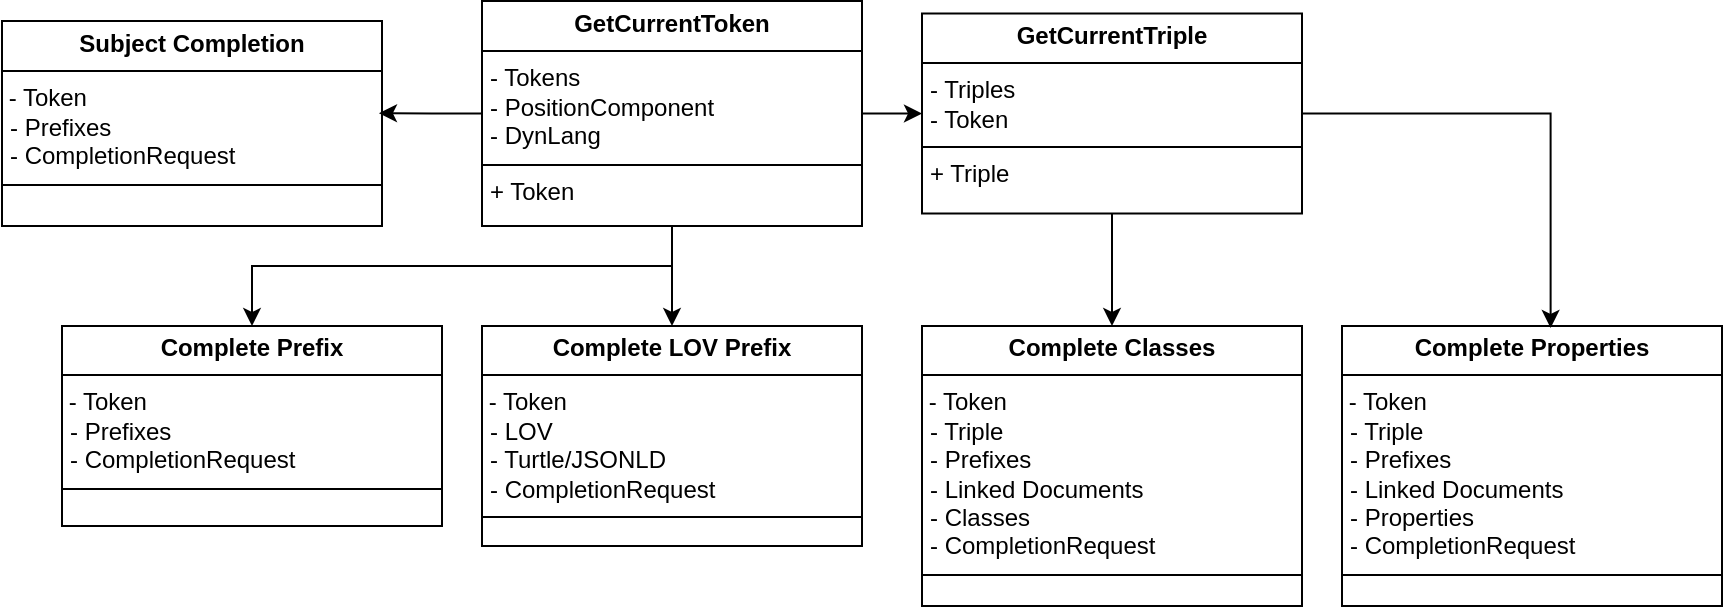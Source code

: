 <mxfile version="24.7.17">
  <diagram name="Page-1" id="AgtVjQQF4dttvK-721lR">
    <mxGraphModel dx="3386" dy="703" grid="1" gridSize="10" guides="1" tooltips="1" connect="1" arrows="1" fold="1" page="1" pageScale="1" pageWidth="850" pageHeight="1100" math="0" shadow="0">
      <root>
        <mxCell id="0" />
        <mxCell id="1" parent="0" />
        <mxCell id="a8kl2HL8a7ygywKHlYWj-5" style="edgeStyle=orthogonalEdgeStyle;rounded=0;orthogonalLoop=1;jettySize=auto;html=1;" edge="1" parent="1" source="FRHr4R5hyBdtW-nUGnN2-2" target="a8kl2HL8a7ygywKHlYWj-1">
          <mxGeometry relative="1" as="geometry" />
        </mxCell>
        <mxCell id="a8kl2HL8a7ygywKHlYWj-8" style="edgeStyle=orthogonalEdgeStyle;rounded=0;orthogonalLoop=1;jettySize=auto;html=1;entryX=0.5;entryY=0;entryDx=0;entryDy=0;" edge="1" parent="1" source="FRHr4R5hyBdtW-nUGnN2-2" target="FRHr4R5hyBdtW-nUGnN2-18">
          <mxGeometry relative="1" as="geometry">
            <Array as="points">
              <mxPoint x="-645" y="180" />
              <mxPoint x="-855" y="180" />
            </Array>
          </mxGeometry>
        </mxCell>
        <mxCell id="a8kl2HL8a7ygywKHlYWj-10" style="edgeStyle=orthogonalEdgeStyle;rounded=0;orthogonalLoop=1;jettySize=auto;html=1;entryX=0;entryY=0.5;entryDx=0;entryDy=0;" edge="1" parent="1" source="FRHr4R5hyBdtW-nUGnN2-2" target="FRHr4R5hyBdtW-nUGnN2-5">
          <mxGeometry relative="1" as="geometry" />
        </mxCell>
        <mxCell id="FRHr4R5hyBdtW-nUGnN2-2" value="&lt;p style=&quot;margin:0px;margin-top:4px;text-align:center;&quot;&gt;&lt;b&gt;GetCurrentToken&lt;/b&gt;&lt;/p&gt;&lt;hr size=&quot;1&quot; style=&quot;border-style:solid;&quot;&gt;&lt;p style=&quot;margin:0px;margin-left:4px;&quot;&gt;- Tokens&lt;br&gt;-&amp;nbsp;PositionComponent&lt;/p&gt;&lt;p style=&quot;margin:0px;margin-left:4px;&quot;&gt;- DynLang&lt;/p&gt;&lt;hr size=&quot;1&quot; style=&quot;border-style:solid;&quot;&gt;&lt;p style=&quot;margin:0px;margin-left:4px;&quot;&gt;+ Token&lt;/p&gt;" style="verticalAlign=top;align=left;overflow=fill;html=1;whiteSpace=wrap;" parent="1" vertex="1">
          <mxGeometry x="-740" y="47.5" width="190" height="112.5" as="geometry" />
        </mxCell>
        <mxCell id="FRHr4R5hyBdtW-nUGnN2-24" style="edgeStyle=orthogonalEdgeStyle;rounded=0;orthogonalLoop=1;jettySize=auto;html=1;entryX=0.5;entryY=0;entryDx=0;entryDy=0;" parent="1" source="FRHr4R5hyBdtW-nUGnN2-5" target="FRHr4R5hyBdtW-nUGnN2-11" edge="1">
          <mxGeometry relative="1" as="geometry" />
        </mxCell>
        <mxCell id="FRHr4R5hyBdtW-nUGnN2-5" value="&lt;p style=&quot;margin:0px;margin-top:4px;text-align:center;&quot;&gt;&lt;b&gt;GetCurrentTriple&lt;/b&gt;&lt;/p&gt;&lt;hr size=&quot;1&quot; style=&quot;border-style:solid;&quot;&gt;&lt;p style=&quot;margin:0px;margin-left:4px;&quot;&gt;- Triples&lt;/p&gt;&lt;p style=&quot;margin:0px;margin-left:4px;&quot;&gt;- Token&lt;br&gt;&lt;/p&gt;&lt;hr size=&quot;1&quot; style=&quot;border-style:solid;&quot;&gt;&lt;p style=&quot;margin:0px;margin-left:4px;&quot;&gt;&lt;span style=&quot;background-color: initial;&quot;&gt;+ Triple&lt;/span&gt;&lt;br&gt;&lt;/p&gt;" style="verticalAlign=top;align=left;overflow=fill;html=1;whiteSpace=wrap;" parent="1" vertex="1">
          <mxGeometry x="-520" y="53.75" width="190" height="100" as="geometry" />
        </mxCell>
        <mxCell id="FRHr4R5hyBdtW-nUGnN2-11" value="&lt;p style=&quot;margin:0px;margin-top:4px;text-align:center;&quot;&gt;&lt;b&gt;Complete Classes&lt;/b&gt;&lt;/p&gt;&lt;hr size=&quot;1&quot; style=&quot;border-style:solid;&quot;&gt;&amp;nbsp;- Token&lt;p style=&quot;margin:0px;margin-left:4px;&quot;&gt;- Triple&lt;br&gt;&lt;/p&gt;&lt;p style=&quot;margin:0px;margin-left:4px;&quot;&gt;- Prefixes&lt;/p&gt;&lt;p style=&quot;margin:0px;margin-left:4px;&quot;&gt;- Linked Documents&lt;/p&gt;&lt;p style=&quot;margin:0px;margin-left:4px;&quot;&gt;- Classes&lt;/p&gt;&lt;p style=&quot;margin:0px;margin-left:4px;&quot;&gt;- CompletionRequest&lt;/p&gt;&lt;hr size=&quot;1&quot; style=&quot;border-style:solid;&quot;&gt;&lt;p style=&quot;margin:0px;margin-left:4px;&quot;&gt;&lt;br&gt;&lt;/p&gt;" style="verticalAlign=top;align=left;overflow=fill;html=1;whiteSpace=wrap;" parent="1" vertex="1">
          <mxGeometry x="-520" y="210" width="190" height="140" as="geometry" />
        </mxCell>
        <mxCell id="FRHr4R5hyBdtW-nUGnN2-16" value="&lt;p style=&quot;margin:0px;margin-top:4px;text-align:center;&quot;&gt;&lt;b&gt;Complete Properties&lt;/b&gt;&lt;/p&gt;&lt;hr size=&quot;1&quot; style=&quot;border-style:solid;&quot;&gt;&amp;nbsp;- Token&lt;p style=&quot;margin:0px;margin-left:4px;&quot;&gt;- Triple&lt;br&gt;&lt;/p&gt;&lt;p style=&quot;margin:0px;margin-left:4px;&quot;&gt;- Prefixes&lt;/p&gt;&lt;p style=&quot;margin:0px;margin-left:4px;&quot;&gt;- Linked Documents&lt;/p&gt;&lt;p style=&quot;margin:0px;margin-left:4px;&quot;&gt;- Properties&lt;/p&gt;&lt;p style=&quot;margin:0px;margin-left:4px;&quot;&gt;- CompletionRequest&lt;/p&gt;&lt;hr size=&quot;1&quot; style=&quot;border-style:solid;&quot;&gt;&lt;p style=&quot;margin:0px;margin-left:4px;&quot;&gt;&lt;br&gt;&lt;/p&gt;" style="verticalAlign=top;align=left;overflow=fill;html=1;whiteSpace=wrap;" parent="1" vertex="1">
          <mxGeometry x="-310" y="210" width="190" height="140" as="geometry" />
        </mxCell>
        <mxCell id="FRHr4R5hyBdtW-nUGnN2-18" value="&lt;p style=&quot;margin:0px;margin-top:4px;text-align:center;&quot;&gt;&lt;b&gt;Complete Prefix&lt;/b&gt;&lt;/p&gt;&lt;hr size=&quot;1&quot; style=&quot;border-style:solid;&quot;&gt;&amp;nbsp;- Token&lt;p style=&quot;margin:0px;margin-left:4px;&quot;&gt;- Prefixes&lt;/p&gt;&lt;p style=&quot;margin:0px;margin-left:4px;&quot;&gt;&lt;span style=&quot;background-color: initial;&quot;&gt;- CompletionRequest&lt;/span&gt;&lt;br&gt;&lt;/p&gt;&lt;hr size=&quot;1&quot; style=&quot;border-style:solid;&quot;&gt;&lt;p style=&quot;margin:0px;margin-left:4px;&quot;&gt;&lt;br&gt;&lt;/p&gt;" style="verticalAlign=top;align=left;overflow=fill;html=1;whiteSpace=wrap;" parent="1" vertex="1">
          <mxGeometry x="-950" y="210" width="190" height="100" as="geometry" />
        </mxCell>
        <mxCell id="FRHr4R5hyBdtW-nUGnN2-19" value="&lt;p style=&quot;margin:0px;margin-top:4px;text-align:center;&quot;&gt;&lt;b&gt;Subject Completion&lt;/b&gt;&lt;/p&gt;&lt;hr size=&quot;1&quot; style=&quot;border-style:solid;&quot;&gt;&amp;nbsp;- Token&lt;p style=&quot;margin:0px;margin-left:4px;&quot;&gt;- Prefixes&lt;/p&gt;&lt;p style=&quot;margin:0px;margin-left:4px;&quot;&gt;- CompletionRequest&lt;/p&gt;&lt;hr size=&quot;1&quot; style=&quot;border-style:solid;&quot;&gt;&lt;p style=&quot;margin:0px;margin-left:4px;&quot;&gt;&lt;br&gt;&lt;/p&gt;" style="verticalAlign=top;align=left;overflow=fill;html=1;whiteSpace=wrap;" parent="1" vertex="1">
          <mxGeometry x="-980" y="57.5" width="190" height="102.5" as="geometry" />
        </mxCell>
        <mxCell id="FRHr4R5hyBdtW-nUGnN2-25" style="edgeStyle=orthogonalEdgeStyle;rounded=0;orthogonalLoop=1;jettySize=auto;html=1;entryX=0.549;entryY=0.007;entryDx=0;entryDy=0;entryPerimeter=0;" parent="1" source="FRHr4R5hyBdtW-nUGnN2-5" target="FRHr4R5hyBdtW-nUGnN2-16" edge="1">
          <mxGeometry relative="1" as="geometry" />
        </mxCell>
        <mxCell id="a8kl2HL8a7ygywKHlYWj-1" value="&lt;p style=&quot;margin:0px;margin-top:4px;text-align:center;&quot;&gt;&lt;b&gt;Complete LOV Prefix&lt;/b&gt;&lt;/p&gt;&lt;hr size=&quot;1&quot; style=&quot;border-style:solid;&quot;&gt;&amp;nbsp;- Token&lt;p style=&quot;margin:0px;margin-left:4px;&quot;&gt;- LOV&lt;/p&gt;&lt;p style=&quot;margin:0px;margin-left:4px;&quot;&gt;- Turtle/JSONLD&lt;/p&gt;&lt;p style=&quot;margin:0px;margin-left:4px;&quot;&gt;&lt;span style=&quot;background-color: initial;&quot;&gt;- CompletionRequest&lt;/span&gt;&lt;br&gt;&lt;/p&gt;&lt;hr size=&quot;1&quot; style=&quot;border-style:solid;&quot;&gt;&lt;p style=&quot;margin:0px;margin-left:4px;&quot;&gt;&lt;br&gt;&lt;/p&gt;" style="verticalAlign=top;align=left;overflow=fill;html=1;whiteSpace=wrap;" vertex="1" parent="1">
          <mxGeometry x="-740" y="210" width="190" height="110" as="geometry" />
        </mxCell>
        <mxCell id="a8kl2HL8a7ygywKHlYWj-6" style="edgeStyle=orthogonalEdgeStyle;rounded=0;orthogonalLoop=1;jettySize=auto;html=1;entryX=0.992;entryY=0.45;entryDx=0;entryDy=0;entryPerimeter=0;" edge="1" parent="1" source="FRHr4R5hyBdtW-nUGnN2-2" target="FRHr4R5hyBdtW-nUGnN2-19">
          <mxGeometry relative="1" as="geometry" />
        </mxCell>
      </root>
    </mxGraphModel>
  </diagram>
</mxfile>
